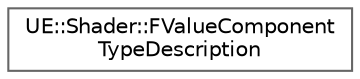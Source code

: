 digraph "Graphical Class Hierarchy"
{
 // INTERACTIVE_SVG=YES
 // LATEX_PDF_SIZE
  bgcolor="transparent";
  edge [fontname=Helvetica,fontsize=10,labelfontname=Helvetica,labelfontsize=10];
  node [fontname=Helvetica,fontsize=10,shape=box,height=0.2,width=0.4];
  rankdir="LR";
  Node0 [id="Node000000",label="UE::Shader::FValueComponent\lTypeDescription",height=0.2,width=0.4,color="grey40", fillcolor="white", style="filled",URL="$dd/daa/structUE_1_1Shader_1_1FValueComponentTypeDescription.html",tooltip=" "];
}
